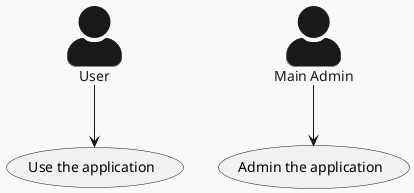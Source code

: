 ' Do not edit
' Theme Gallery
' autogenerated by script
'
@startuml
!theme mars
skinparam actorStyle awesome
:User: --> (Use)
"Main Admin" as Admin
"Use the application" as (Use)
Admin --> (Admin the application)
@enduml
